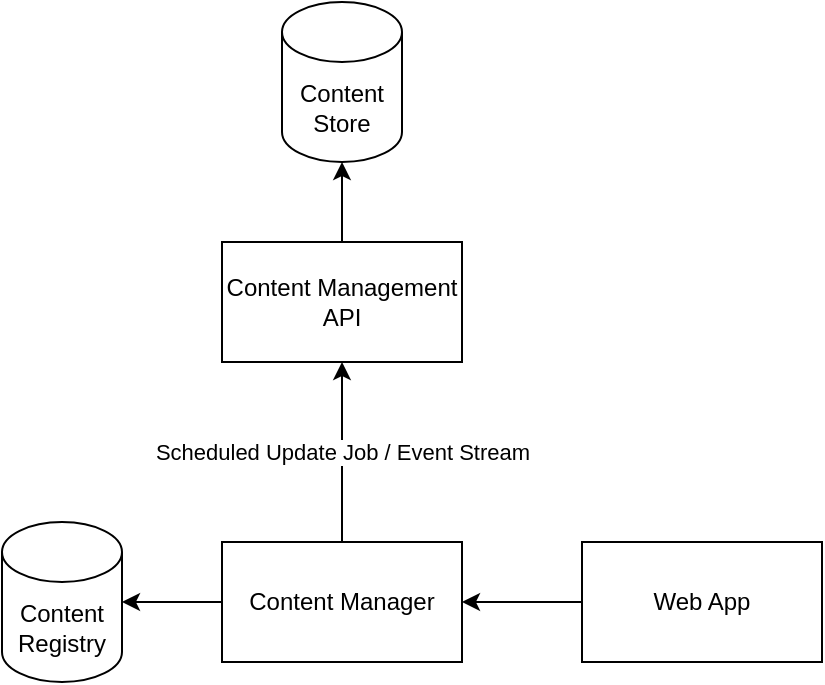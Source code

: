<mxfile version="13.9.9" type="device"><diagram id="MHOTnD3SkwhD0-_ioxF3" name="Page-1"><mxGraphModel dx="582" dy="1662" grid="1" gridSize="10" guides="1" tooltips="1" connect="1" arrows="1" fold="1" page="1" pageScale="1" pageWidth="850" pageHeight="1100" math="0" shadow="0"><root><mxCell id="0"/><mxCell id="1" parent="0"/><mxCell id="rJZ8E7g38CY4xQck0KLz-16" style="edgeStyle=orthogonalEdgeStyle;rounded=0;orthogonalLoop=1;jettySize=auto;html=1;exitX=0;exitY=0.5;exitDx=0;exitDy=0;entryX=1;entryY=0.5;entryDx=0;entryDy=0;" edge="1" parent="1" source="rJZ8E7g38CY4xQck0KLz-1" target="rJZ8E7g38CY4xQck0KLz-10"><mxGeometry relative="1" as="geometry"/></mxCell><mxCell id="rJZ8E7g38CY4xQck0KLz-1" value="Web App" style="rounded=0;whiteSpace=wrap;html=1;" vertex="1" parent="1"><mxGeometry x="490" y="450" width="120" height="60" as="geometry"/></mxCell><mxCell id="rJZ8E7g38CY4xQck0KLz-15" style="edgeStyle=orthogonalEdgeStyle;rounded=0;orthogonalLoop=1;jettySize=auto;html=1;exitX=0.5;exitY=0;exitDx=0;exitDy=0;entryX=0.5;entryY=1;entryDx=0;entryDy=0;entryPerimeter=0;" edge="1" parent="1" source="rJZ8E7g38CY4xQck0KLz-2" target="rJZ8E7g38CY4xQck0KLz-4"><mxGeometry relative="1" as="geometry"/></mxCell><mxCell id="rJZ8E7g38CY4xQck0KLz-2" value="Content Management API" style="rounded=0;whiteSpace=wrap;html=1;" vertex="1" parent="1"><mxGeometry x="310" y="300" width="120" height="60" as="geometry"/></mxCell><mxCell id="rJZ8E7g38CY4xQck0KLz-4" value="Content&lt;br&gt;Store" style="shape=cylinder3;whiteSpace=wrap;html=1;boundedLbl=1;backgroundOutline=1;size=15;" vertex="1" parent="1"><mxGeometry x="340" y="180" width="60" height="80" as="geometry"/></mxCell><mxCell id="rJZ8E7g38CY4xQck0KLz-13" value="Scheduled Update Job / Event Stream" style="edgeStyle=orthogonalEdgeStyle;rounded=0;orthogonalLoop=1;jettySize=auto;html=1;exitX=0.5;exitY=0;exitDx=0;exitDy=0;entryX=0.5;entryY=1;entryDx=0;entryDy=0;" edge="1" parent="1" source="rJZ8E7g38CY4xQck0KLz-10" target="rJZ8E7g38CY4xQck0KLz-2"><mxGeometry relative="1" as="geometry"/></mxCell><mxCell id="rJZ8E7g38CY4xQck0KLz-14" style="edgeStyle=orthogonalEdgeStyle;rounded=0;orthogonalLoop=1;jettySize=auto;html=1;exitX=0;exitY=0.5;exitDx=0;exitDy=0;entryX=1;entryY=0.5;entryDx=0;entryDy=0;entryPerimeter=0;" edge="1" parent="1" source="rJZ8E7g38CY4xQck0KLz-10" target="rJZ8E7g38CY4xQck0KLz-11"><mxGeometry relative="1" as="geometry"/></mxCell><mxCell id="rJZ8E7g38CY4xQck0KLz-10" value="Content Manager" style="rounded=0;whiteSpace=wrap;html=1;" vertex="1" parent="1"><mxGeometry x="310" y="450" width="120" height="60" as="geometry"/></mxCell><mxCell id="rJZ8E7g38CY4xQck0KLz-11" value="Content&lt;br&gt;Registry" style="shape=cylinder3;whiteSpace=wrap;html=1;boundedLbl=1;backgroundOutline=1;size=15;" vertex="1" parent="1"><mxGeometry x="200" y="440" width="60" height="80" as="geometry"/></mxCell></root></mxGraphModel></diagram></mxfile>